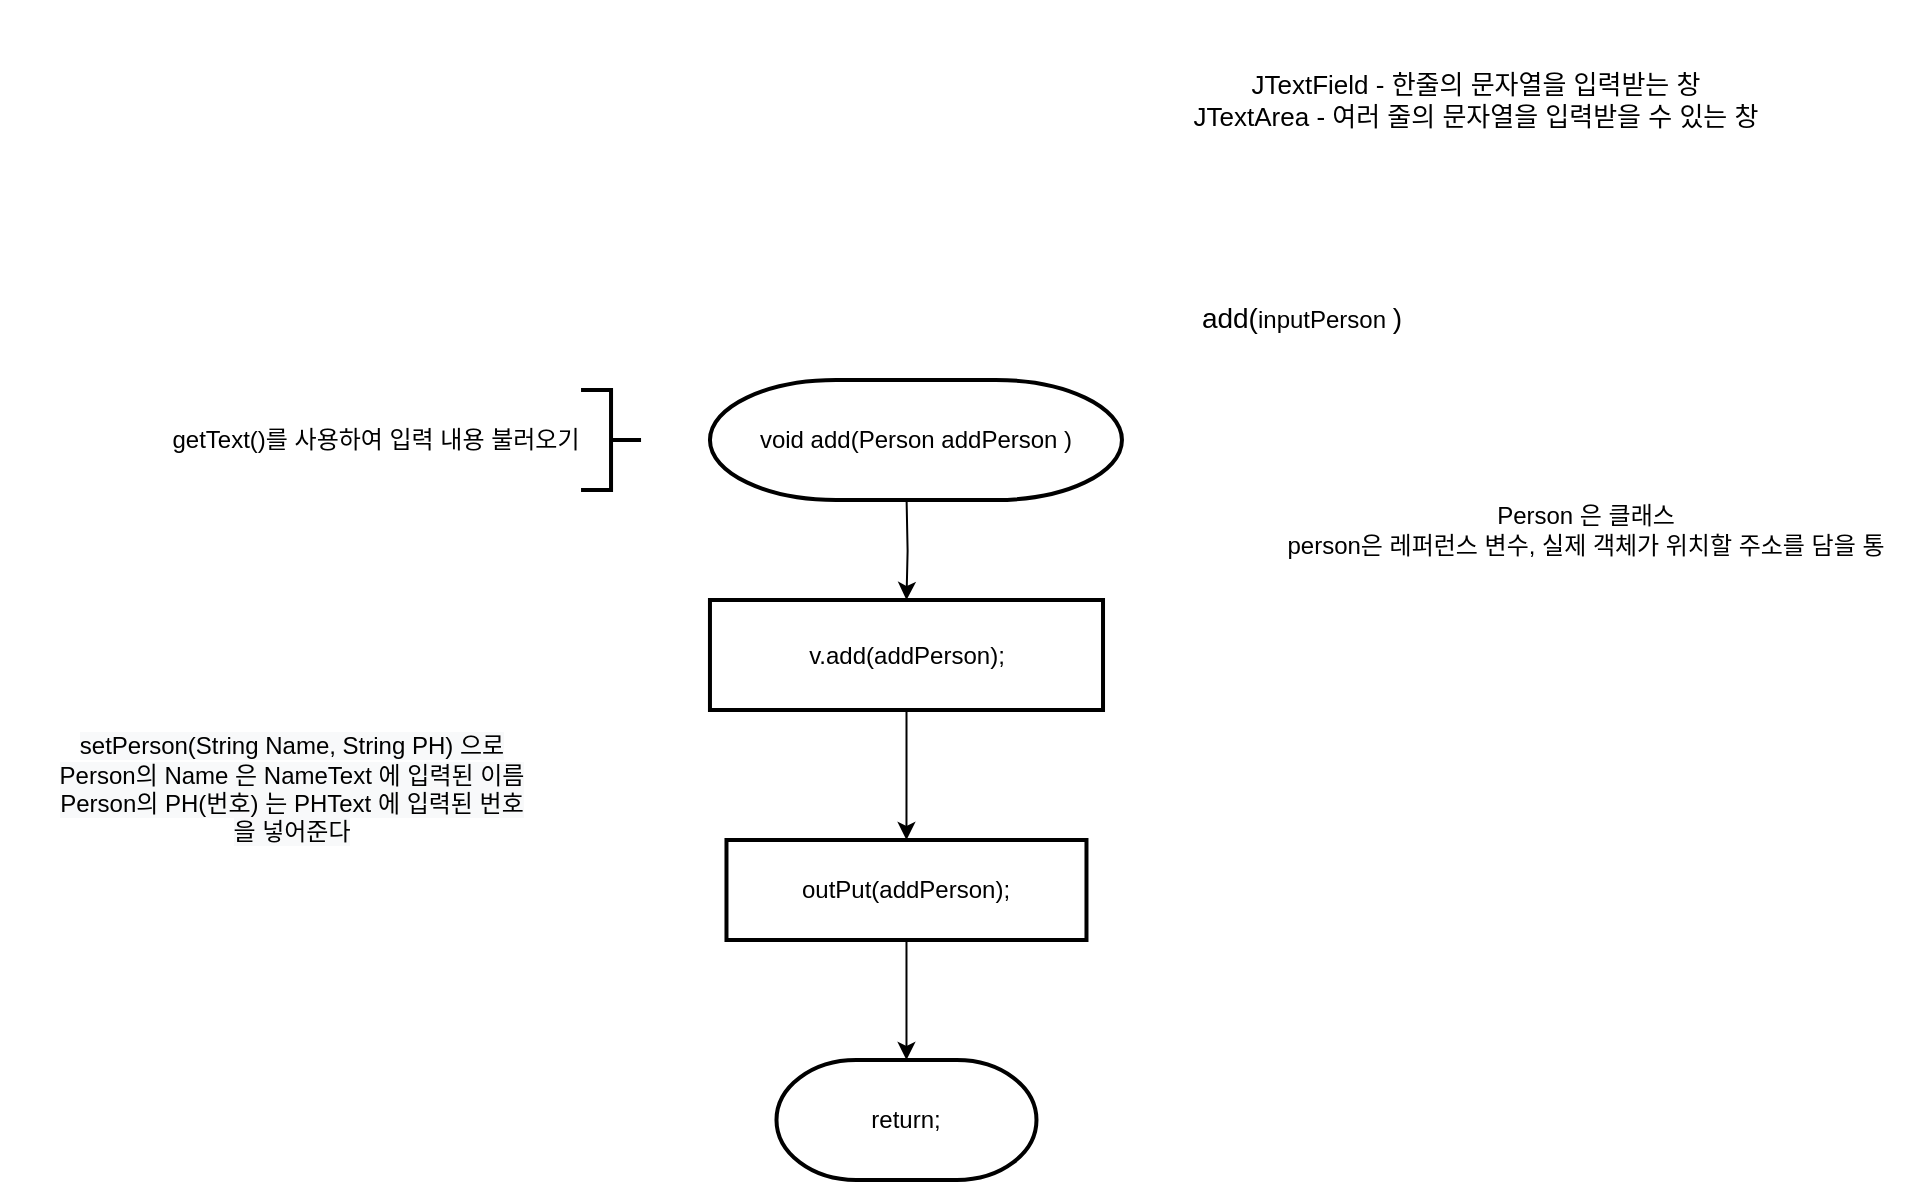 <mxfile version="14.4.8" type="github">
  <diagram id="C5RBs43oDa-KdzZeNtuy" name="Page-1">
    <mxGraphModel dx="3761" dy="794" grid="1" gridSize="10" guides="1" tooltips="1" connect="1" arrows="1" fold="1" page="1" pageScale="1" pageWidth="2339" pageHeight="3300" math="0" shadow="0">
      <root>
        <mxCell id="WIyWlLk6GJQsqaUBKTNV-0" />
        <mxCell id="WIyWlLk6GJQsqaUBKTNV-1" parent="WIyWlLk6GJQsqaUBKTNV-0" />
        <mxCell id="MIVhKUlmY33OTzhxlFlY-0" value="&lt;span style=&quot;text-align: left&quot;&gt;void add(Person addPerson )&lt;/span&gt;" style="strokeWidth=2;html=1;shape=mxgraph.flowchart.terminator;whiteSpace=wrap;" parent="WIyWlLk6GJQsqaUBKTNV-1" vertex="1">
          <mxGeometry x="246.98" y="280" width="206" height="60" as="geometry" />
        </mxCell>
        <mxCell id="MIVhKUlmY33OTzhxlFlY-14" value="return;" style="strokeWidth=2;html=1;shape=mxgraph.flowchart.terminator;whiteSpace=wrap;" parent="WIyWlLk6GJQsqaUBKTNV-1" vertex="1">
          <mxGeometry x="280.24" y="620" width="130" height="60" as="geometry" />
        </mxCell>
        <mxCell id="MIVhKUlmY33OTzhxlFlY-17" style="edgeStyle=orthogonalEdgeStyle;rounded=0;orthogonalLoop=1;jettySize=auto;html=1;exitX=0.5;exitY=1;exitDx=0;exitDy=0;entryX=0.5;entryY=0;entryDx=0;entryDy=0;entryPerimeter=0;fontSize=13;" parent="WIyWlLk6GJQsqaUBKTNV-1" source="MIVhKUlmY33OTzhxlFlY-15" target="MIVhKUlmY33OTzhxlFlY-14" edge="1">
          <mxGeometry relative="1" as="geometry">
            <mxPoint x="361.24" y="600" as="targetPoint" />
          </mxGeometry>
        </mxCell>
        <mxCell id="MIVhKUlmY33OTzhxlFlY-15" value="outPut(addPerson);" style="rounded=1;whiteSpace=wrap;html=1;absoluteArcSize=1;arcSize=0;strokeWidth=2;" parent="WIyWlLk6GJQsqaUBKTNV-1" vertex="1">
          <mxGeometry x="255.24" y="510" width="180" height="50" as="geometry" />
        </mxCell>
        <mxCell id="3ypU410p7wPXYqtJwQ9o-0" value="Person 은 클래스&lt;br&gt;person은 레퍼런스 변수, 실제 객체가 위치할 주소를 담을 통" style="text;html=1;strokeColor=none;fillColor=none;align=center;verticalAlign=middle;whiteSpace=wrap;rounded=0;" parent="WIyWlLk6GJQsqaUBKTNV-1" vertex="1">
          <mxGeometry x="520" y="300" width="330" height="110" as="geometry" />
        </mxCell>
        <mxCell id="3ypU410p7wPXYqtJwQ9o-28" style="edgeStyle=orthogonalEdgeStyle;rounded=0;orthogonalLoop=1;jettySize=auto;html=1;entryX=0.5;entryY=0;entryDx=0;entryDy=0;fontSize=14;" parent="WIyWlLk6GJQsqaUBKTNV-1" source="3ypU410p7wPXYqtJwQ9o-3" target="MIVhKUlmY33OTzhxlFlY-15" edge="1">
          <mxGeometry relative="1" as="geometry" />
        </mxCell>
        <mxCell id="3ypU410p7wPXYqtJwQ9o-3" value="&lt;p style=&quot;line-height: 140%&quot;&gt;&lt;span&gt;v.add(&lt;/span&gt;&lt;span style=&quot;font-family: &amp;#34;helvetica&amp;#34;&quot;&gt;addPerson&lt;/span&gt;&lt;span&gt;);&lt;/span&gt;&lt;br&gt;&lt;/p&gt;" style="rounded=1;whiteSpace=wrap;html=1;absoluteArcSize=1;arcSize=0;strokeWidth=2;align=center;" parent="WIyWlLk6GJQsqaUBKTNV-1" vertex="1">
          <mxGeometry x="246.98" y="390" width="196.53" height="55" as="geometry" />
        </mxCell>
        <mxCell id="3ypU410p7wPXYqtJwQ9o-5" value="getText()를 사용하여 입력 내용 불러오기" style="text;html=1;strokeColor=none;fillColor=none;align=center;verticalAlign=middle;whiteSpace=wrap;rounded=0;" parent="WIyWlLk6GJQsqaUBKTNV-1" vertex="1">
          <mxGeometry x="-30" y="265" width="220" height="90" as="geometry" />
        </mxCell>
        <mxCell id="3ypU410p7wPXYqtJwQ9o-10" value="&lt;br&gt;&lt;br&gt;&lt;span style=&quot;color: rgb(0 , 0 , 0) ; font-family: &amp;#34;helvetica&amp;#34; ; font-size: 12px ; font-style: normal ; font-weight: 400 ; letter-spacing: normal ; text-indent: 0px ; text-transform: none ; word-spacing: 0px ; background-color: rgb(248 , 249 , 250) ; text-align: left&quot;&gt;setPerson(String Name, String PH) 으로&lt;br&gt;Person의 Name 은&amp;nbsp;&lt;/span&gt;&lt;span style=&quot;color: rgb(0 , 0 , 0) ; font-family: &amp;#34;helvetica&amp;#34; ; font-size: 12px ; font-style: normal ; font-weight: 400 ; letter-spacing: normal ; text-align: center ; text-indent: 0px ; text-transform: none ; word-spacing: 0px ; background-color: rgb(248 , 249 , 250) ; display: inline ; float: none&quot;&gt;NameText 에 입력된 이름&lt;/span&gt;&lt;br style=&quot;color: rgb(0 , 0 , 0) ; font-family: &amp;#34;helvetica&amp;#34; ; font-size: 12px ; font-style: normal ; font-weight: 400 ; letter-spacing: normal ; text-align: center ; text-indent: 0px ; text-transform: none ; word-spacing: 0px ; background-color: rgb(248 , 249 , 250)&quot;&gt;&lt;span style=&quot;color: rgb(0 , 0 , 0) ; font-family: &amp;#34;helvetica&amp;#34; ; font-size: 12px ; font-style: normal ; font-weight: 400 ; letter-spacing: normal ; text-indent: 0px ; text-transform: none ; word-spacing: 0px ; background-color: rgb(248 , 249 , 250) ; text-align: left&quot;&gt;Person의 PH(번호) 는&amp;nbsp;&lt;/span&gt;&lt;span style=&quot;color: rgb(0 , 0 , 0) ; font-family: &amp;#34;helvetica&amp;#34; ; font-size: 12px ; font-style: normal ; font-weight: 400 ; letter-spacing: normal ; text-align: center ; text-indent: 0px ; text-transform: none ; word-spacing: 0px ; background-color: rgb(248 , 249 , 250) ; display: inline ; float: none&quot;&gt;PHText 에 입력된 번호&lt;/span&gt;&lt;br style=&quot;color: rgb(0 , 0 , 0) ; font-family: &amp;#34;helvetica&amp;#34; ; font-size: 12px ; font-style: normal ; font-weight: 400 ; letter-spacing: normal ; text-align: center ; text-indent: 0px ; text-transform: none ; word-spacing: 0px ; background-color: rgb(248 , 249 , 250)&quot;&gt;&lt;span style=&quot;color: rgb(0 , 0 , 0) ; font-family: &amp;#34;helvetica&amp;#34; ; font-size: 12px ; font-style: normal ; font-weight: 400 ; letter-spacing: normal ; text-indent: 0px ; text-transform: none ; word-spacing: 0px ; background-color: rgb(248 , 249 , 250) ; text-align: left&quot;&gt;을 넣어준다&lt;/span&gt;" style="text;html=1;strokeColor=none;fillColor=none;align=center;verticalAlign=middle;whiteSpace=wrap;rounded=0;" parent="WIyWlLk6GJQsqaUBKTNV-1" vertex="1">
          <mxGeometry x="-107.48" y="390" width="290" height="160" as="geometry" />
        </mxCell>
        <mxCell id="3ypU410p7wPXYqtJwQ9o-12" value="JTextField - 한줄의 문자열을 입력받는 창&lt;br style=&quot;font-size: 13px;&quot;&gt;JTextArea - 여러 줄의 문자열을 입력받을 수 있는 창" style="text;html=1;strokeColor=none;fillColor=none;align=center;verticalAlign=middle;whiteSpace=wrap;rounded=0;fontSize=13;" parent="WIyWlLk6GJQsqaUBKTNV-1" vertex="1">
          <mxGeometry x="430" y="90" width="400" height="100" as="geometry" />
        </mxCell>
        <mxCell id="3ypU410p7wPXYqtJwQ9o-27" style="edgeStyle=orthogonalEdgeStyle;rounded=0;orthogonalLoop=1;jettySize=auto;html=1;entryX=0.5;entryY=0;entryDx=0;entryDy=0;fontSize=14;" parent="WIyWlLk6GJQsqaUBKTNV-1" target="3ypU410p7wPXYqtJwQ9o-3" edge="1">
          <mxGeometry relative="1" as="geometry">
            <mxPoint x="345.3" y="340" as="sourcePoint" />
          </mxGeometry>
        </mxCell>
        <mxCell id="3ypU410p7wPXYqtJwQ9o-23" value="" style="strokeWidth=2;html=1;shape=mxgraph.flowchart.annotation_2;align=left;labelPosition=right;pointerEvents=1;fontSize=14;direction=west;" parent="WIyWlLk6GJQsqaUBKTNV-1" vertex="1">
          <mxGeometry x="182.52" y="285" width="30" height="50" as="geometry" />
        </mxCell>
        <mxCell id="3ypU410p7wPXYqtJwQ9o-29" value="&amp;nbsp;&lt;br&gt;add(&lt;span style=&quot;font-size: 12px&quot;&gt;inputPerson&amp;nbsp;&lt;/span&gt;)" style="text;html=1;strokeColor=none;fillColor=none;align=center;verticalAlign=middle;whiteSpace=wrap;rounded=0;fontSize=14;" parent="WIyWlLk6GJQsqaUBKTNV-1" vertex="1">
          <mxGeometry x="452.98" y="215" width="180" height="50" as="geometry" />
        </mxCell>
      </root>
    </mxGraphModel>
  </diagram>
</mxfile>
